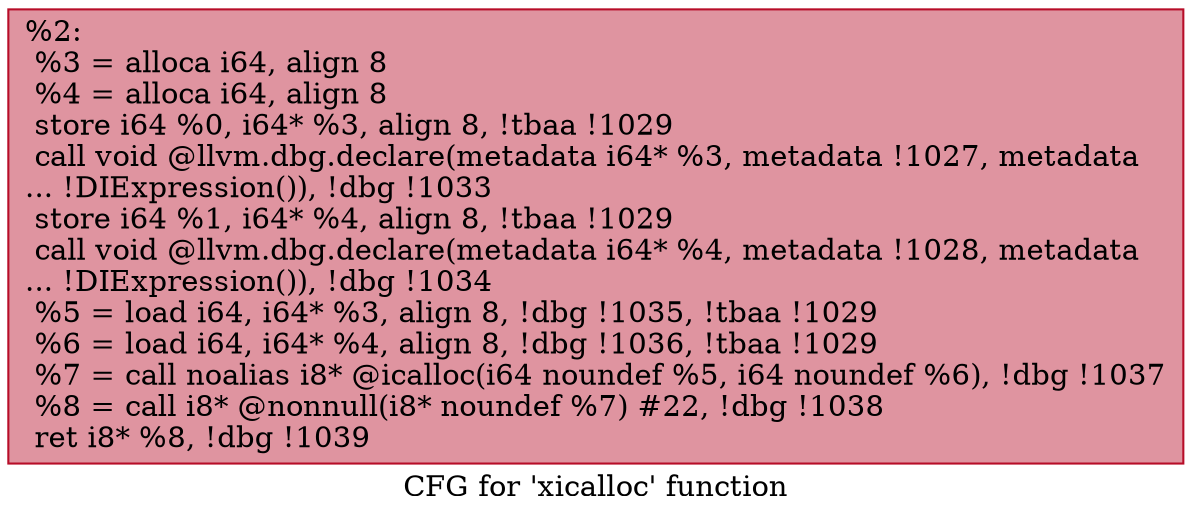 digraph "CFG for 'xicalloc' function" {
	label="CFG for 'xicalloc' function";

	Node0x114ef70 [shape=record,color="#b70d28ff", style=filled, fillcolor="#b70d2870",label="{%2:\l  %3 = alloca i64, align 8\l  %4 = alloca i64, align 8\l  store i64 %0, i64* %3, align 8, !tbaa !1029\l  call void @llvm.dbg.declare(metadata i64* %3, metadata !1027, metadata\l... !DIExpression()), !dbg !1033\l  store i64 %1, i64* %4, align 8, !tbaa !1029\l  call void @llvm.dbg.declare(metadata i64* %4, metadata !1028, metadata\l... !DIExpression()), !dbg !1034\l  %5 = load i64, i64* %3, align 8, !dbg !1035, !tbaa !1029\l  %6 = load i64, i64* %4, align 8, !dbg !1036, !tbaa !1029\l  %7 = call noalias i8* @icalloc(i64 noundef %5, i64 noundef %6), !dbg !1037\l  %8 = call i8* @nonnull(i8* noundef %7) #22, !dbg !1038\l  ret i8* %8, !dbg !1039\l}"];
}
